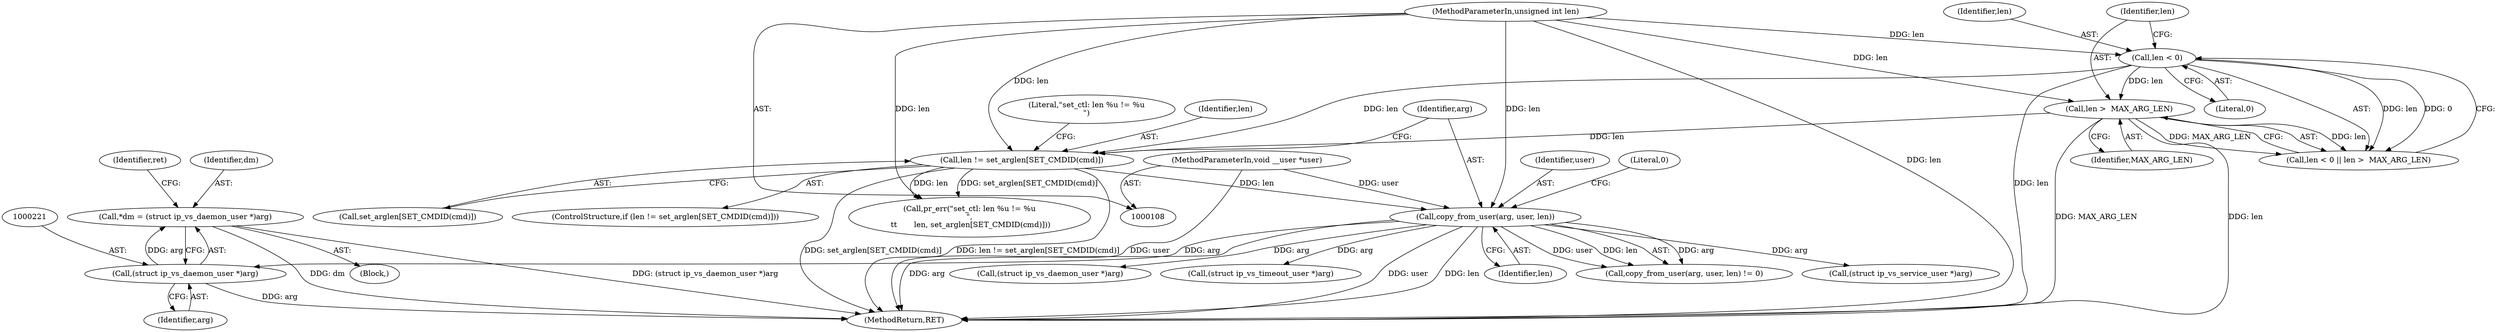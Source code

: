digraph "0_linux_04bcef2a83f40c6db24222b27a52892cba39dffb_0@pointer" {
"1000218" [label="(Call,*dm = (struct ip_vs_daemon_user *)arg)"];
"1000220" [label="(Call,(struct ip_vs_daemon_user *)arg)"];
"1000170" [label="(Call,copy_from_user(arg, user, len))"];
"1000111" [label="(MethodParameterIn,void __user *user)"];
"1000151" [label="(Call,len != set_arglen[SET_CMDID(cmd)])"];
"1000141" [label="(Call,len < 0)"];
"1000112" [label="(MethodParameterIn,unsigned int len)"];
"1000144" [label="(Call,len >  MAX_ARG_LEN)"];
"1000145" [label="(Identifier,len)"];
"1000173" [label="(Identifier,len)"];
"1000169" [label="(Call,copy_from_user(arg, user, len) != 0)"];
"1000159" [label="(Literal,\"set_ctl: len %u != %u\n\")"];
"1000151" [label="(Call,len != set_arglen[SET_CMDID(cmd)])"];
"1000111" [label="(MethodParameterIn,void __user *user)"];
"1000478" [label="(MethodReturn,RET)"];
"1000141" [label="(Call,len < 0)"];
"1000219" [label="(Identifier,dm)"];
"1000172" [label="(Identifier,user)"];
"1000143" [label="(Literal,0)"];
"1000153" [label="(Call,set_arglen[SET_CMDID(cmd)])"];
"1000150" [label="(ControlStructure,if (len != set_arglen[SET_CMDID(cmd)]))"];
"1000152" [label="(Identifier,len)"];
"1000174" [label="(Literal,0)"];
"1000171" [label="(Identifier,arg)"];
"1000224" [label="(Identifier,ret)"];
"1000220" [label="(Call,(struct ip_vs_daemon_user *)arg)"];
"1000257" [label="(Call,(struct ip_vs_service_user *)arg)"];
"1000140" [label="(Call,len < 0 || len >  MAX_ARG_LEN)"];
"1000222" [label="(Identifier,arg)"];
"1000158" [label="(Call,pr_err(\"set_ctl: len %u != %u\n\",\n \t\t       len, set_arglen[SET_CMDID(cmd)]))"];
"1000218" [label="(Call,*dm = (struct ip_vs_daemon_user *)arg)"];
"1000170" [label="(Call,copy_from_user(arg, user, len))"];
"1000144" [label="(Call,len >  MAX_ARG_LEN)"];
"1000112" [label="(MethodParameterIn,unsigned int len)"];
"1000146" [label="(Identifier,MAX_ARG_LEN)"];
"1000245" [label="(Call,(struct ip_vs_daemon_user *)arg)"];
"1000142" [label="(Identifier,len)"];
"1000207" [label="(Call,(struct ip_vs_timeout_user *)arg)"];
"1000216" [label="(Block,)"];
"1000218" -> "1000216"  [label="AST: "];
"1000218" -> "1000220"  [label="CFG: "];
"1000219" -> "1000218"  [label="AST: "];
"1000220" -> "1000218"  [label="AST: "];
"1000224" -> "1000218"  [label="CFG: "];
"1000218" -> "1000478"  [label="DDG: dm"];
"1000218" -> "1000478"  [label="DDG: (struct ip_vs_daemon_user *)arg"];
"1000220" -> "1000218"  [label="DDG: arg"];
"1000220" -> "1000222"  [label="CFG: "];
"1000221" -> "1000220"  [label="AST: "];
"1000222" -> "1000220"  [label="AST: "];
"1000220" -> "1000478"  [label="DDG: arg"];
"1000170" -> "1000220"  [label="DDG: arg"];
"1000170" -> "1000169"  [label="AST: "];
"1000170" -> "1000173"  [label="CFG: "];
"1000171" -> "1000170"  [label="AST: "];
"1000172" -> "1000170"  [label="AST: "];
"1000173" -> "1000170"  [label="AST: "];
"1000174" -> "1000170"  [label="CFG: "];
"1000170" -> "1000478"  [label="DDG: user"];
"1000170" -> "1000478"  [label="DDG: len"];
"1000170" -> "1000478"  [label="DDG: arg"];
"1000170" -> "1000169"  [label="DDG: arg"];
"1000170" -> "1000169"  [label="DDG: user"];
"1000170" -> "1000169"  [label="DDG: len"];
"1000111" -> "1000170"  [label="DDG: user"];
"1000151" -> "1000170"  [label="DDG: len"];
"1000112" -> "1000170"  [label="DDG: len"];
"1000170" -> "1000207"  [label="DDG: arg"];
"1000170" -> "1000245"  [label="DDG: arg"];
"1000170" -> "1000257"  [label="DDG: arg"];
"1000111" -> "1000108"  [label="AST: "];
"1000111" -> "1000478"  [label="DDG: user"];
"1000151" -> "1000150"  [label="AST: "];
"1000151" -> "1000153"  [label="CFG: "];
"1000152" -> "1000151"  [label="AST: "];
"1000153" -> "1000151"  [label="AST: "];
"1000159" -> "1000151"  [label="CFG: "];
"1000171" -> "1000151"  [label="CFG: "];
"1000151" -> "1000478"  [label="DDG: len != set_arglen[SET_CMDID(cmd)]"];
"1000151" -> "1000478"  [label="DDG: set_arglen[SET_CMDID(cmd)]"];
"1000141" -> "1000151"  [label="DDG: len"];
"1000144" -> "1000151"  [label="DDG: len"];
"1000112" -> "1000151"  [label="DDG: len"];
"1000151" -> "1000158"  [label="DDG: len"];
"1000151" -> "1000158"  [label="DDG: set_arglen[SET_CMDID(cmd)]"];
"1000141" -> "1000140"  [label="AST: "];
"1000141" -> "1000143"  [label="CFG: "];
"1000142" -> "1000141"  [label="AST: "];
"1000143" -> "1000141"  [label="AST: "];
"1000145" -> "1000141"  [label="CFG: "];
"1000140" -> "1000141"  [label="CFG: "];
"1000141" -> "1000478"  [label="DDG: len"];
"1000141" -> "1000140"  [label="DDG: len"];
"1000141" -> "1000140"  [label="DDG: 0"];
"1000112" -> "1000141"  [label="DDG: len"];
"1000141" -> "1000144"  [label="DDG: len"];
"1000112" -> "1000108"  [label="AST: "];
"1000112" -> "1000478"  [label="DDG: len"];
"1000112" -> "1000144"  [label="DDG: len"];
"1000112" -> "1000158"  [label="DDG: len"];
"1000144" -> "1000140"  [label="AST: "];
"1000144" -> "1000146"  [label="CFG: "];
"1000145" -> "1000144"  [label="AST: "];
"1000146" -> "1000144"  [label="AST: "];
"1000140" -> "1000144"  [label="CFG: "];
"1000144" -> "1000478"  [label="DDG: len"];
"1000144" -> "1000478"  [label="DDG: MAX_ARG_LEN"];
"1000144" -> "1000140"  [label="DDG: len"];
"1000144" -> "1000140"  [label="DDG: MAX_ARG_LEN"];
}
